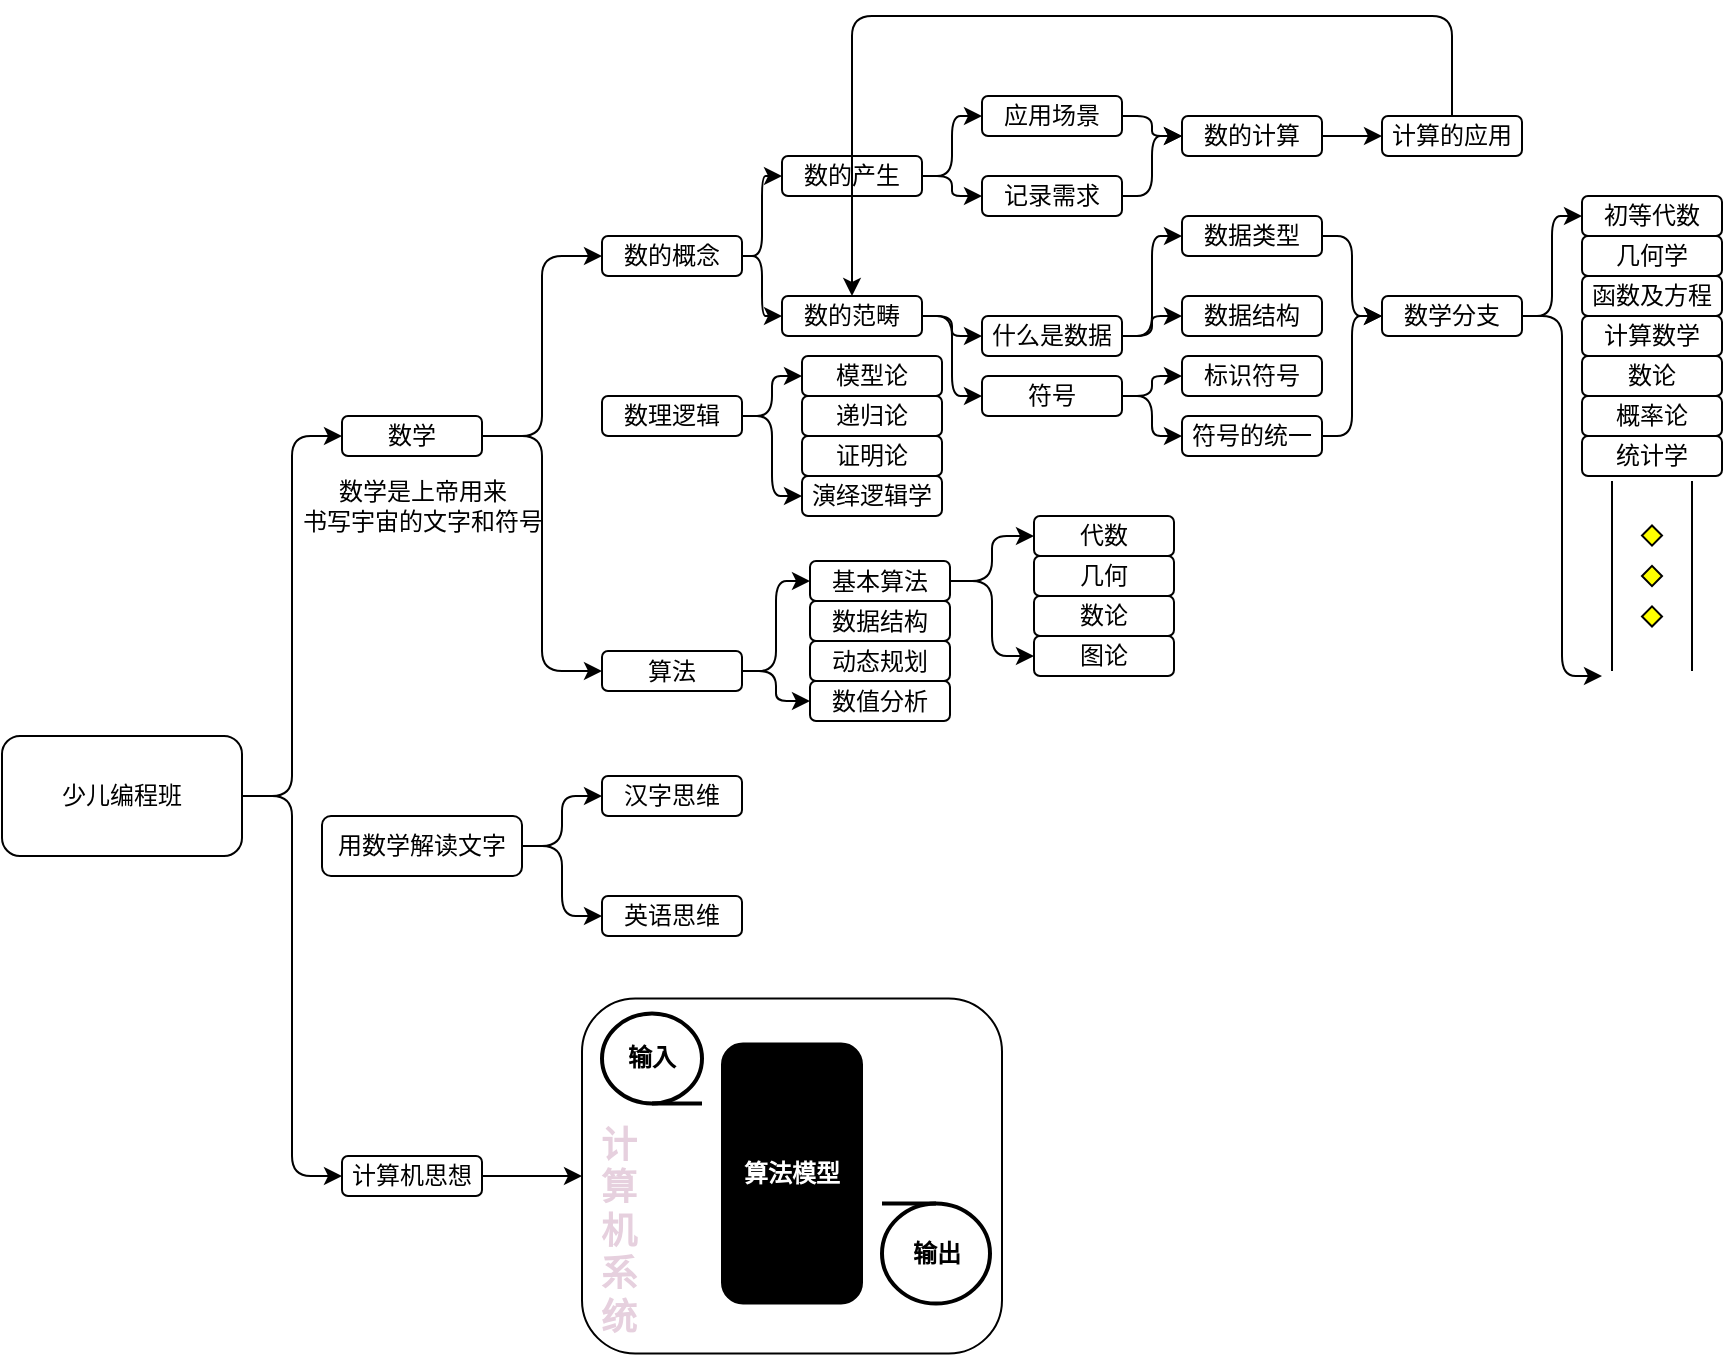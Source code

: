 <mxfile version="13.4.2" type="github">
  <diagram id="fXw8jaWQ0ao_zyZHoVfB" name="第 1 页">
    <mxGraphModel dx="1422" dy="772" grid="1" gridSize="10" guides="1" tooltips="1" connect="1" arrows="1" fold="1" page="1" pageScale="1" pageWidth="827" pageHeight="1169" math="0" shadow="0">
      <root>
        <mxCell id="0" />
        <mxCell id="1" parent="0" />
        <mxCell id="MxtHqCWYifeLRSX94nUC-1" value="少儿编程班" style="rounded=1;whiteSpace=wrap;html=1;" vertex="1" parent="1">
          <mxGeometry x="40" y="390" width="120" height="60" as="geometry" />
        </mxCell>
        <mxCell id="MxtHqCWYifeLRSX94nUC-2" value="数学" style="rounded=1;whiteSpace=wrap;html=1;" vertex="1" parent="1">
          <mxGeometry x="210" y="230" width="70" height="20" as="geometry" />
        </mxCell>
        <mxCell id="MxtHqCWYifeLRSX94nUC-3" value="汉字思维" style="rounded=1;whiteSpace=wrap;html=1;" vertex="1" parent="1">
          <mxGeometry x="340" y="410" width="70" height="20" as="geometry" />
        </mxCell>
        <mxCell id="MxtHqCWYifeLRSX94nUC-84" value="" style="edgeStyle=orthogonalEdgeStyle;rounded=0;orthogonalLoop=1;jettySize=auto;html=1;" edge="1" parent="1" source="MxtHqCWYifeLRSX94nUC-4" target="MxtHqCWYifeLRSX94nUC-82">
          <mxGeometry relative="1" as="geometry" />
        </mxCell>
        <mxCell id="MxtHqCWYifeLRSX94nUC-4" value="计算机思想" style="rounded=1;whiteSpace=wrap;html=1;" vertex="1" parent="1">
          <mxGeometry x="210" y="600" width="70" height="20" as="geometry" />
        </mxCell>
        <mxCell id="MxtHqCWYifeLRSX94nUC-5" value="数的概念" style="rounded=1;whiteSpace=wrap;html=1;" vertex="1" parent="1">
          <mxGeometry x="340" y="140" width="70" height="20" as="geometry" />
        </mxCell>
        <mxCell id="MxtHqCWYifeLRSX94nUC-6" value="数理逻辑" style="rounded=1;whiteSpace=wrap;html=1;" vertex="1" parent="1">
          <mxGeometry x="340" y="220" width="70" height="20" as="geometry" />
        </mxCell>
        <mxCell id="MxtHqCWYifeLRSX94nUC-7" value="算法" style="rounded=1;whiteSpace=wrap;html=1;" vertex="1" parent="1">
          <mxGeometry x="340" y="347.5" width="70" height="20" as="geometry" />
        </mxCell>
        <mxCell id="MxtHqCWYifeLRSX94nUC-9" value="数的产生" style="rounded=1;whiteSpace=wrap;html=1;" vertex="1" parent="1">
          <mxGeometry x="430" y="100" width="70" height="20" as="geometry" />
        </mxCell>
        <mxCell id="MxtHqCWYifeLRSX94nUC-10" value="应用场景" style="rounded=1;whiteSpace=wrap;html=1;" vertex="1" parent="1">
          <mxGeometry x="530" y="70" width="70" height="20" as="geometry" />
        </mxCell>
        <mxCell id="MxtHqCWYifeLRSX94nUC-11" value="数的范畴" style="rounded=1;whiteSpace=wrap;html=1;" vertex="1" parent="1">
          <mxGeometry x="430" y="170" width="70" height="20" as="geometry" />
        </mxCell>
        <mxCell id="MxtHqCWYifeLRSX94nUC-12" value="什么是数据" style="rounded=1;whiteSpace=wrap;html=1;" vertex="1" parent="1">
          <mxGeometry x="530" y="180" width="70" height="20" as="geometry" />
        </mxCell>
        <mxCell id="MxtHqCWYifeLRSX94nUC-13" value="数据类型" style="rounded=1;whiteSpace=wrap;html=1;" vertex="1" parent="1">
          <mxGeometry x="630" y="130" width="70" height="20" as="geometry" />
        </mxCell>
        <mxCell id="MxtHqCWYifeLRSX94nUC-14" value="数据结构" style="rounded=1;whiteSpace=wrap;html=1;" vertex="1" parent="1">
          <mxGeometry x="630" y="170" width="70" height="20" as="geometry" />
        </mxCell>
        <mxCell id="MxtHqCWYifeLRSX94nUC-15" value="符号" style="rounded=1;whiteSpace=wrap;html=1;" vertex="1" parent="1">
          <mxGeometry x="530" y="210" width="70" height="20" as="geometry" />
        </mxCell>
        <mxCell id="MxtHqCWYifeLRSX94nUC-16" value="标识符号" style="rounded=1;whiteSpace=wrap;html=1;" vertex="1" parent="1">
          <mxGeometry x="630" y="200" width="70" height="20" as="geometry" />
        </mxCell>
        <mxCell id="MxtHqCWYifeLRSX94nUC-17" value="符号的统一" style="rounded=1;whiteSpace=wrap;html=1;" vertex="1" parent="1">
          <mxGeometry x="630" y="230" width="70" height="20" as="geometry" />
        </mxCell>
        <mxCell id="MxtHqCWYifeLRSX94nUC-18" value="" style="edgeStyle=elbowEdgeStyle;elbow=horizontal;endArrow=classic;html=1;exitX=1;exitY=0.5;exitDx=0;exitDy=0;entryX=0;entryY=0.5;entryDx=0;entryDy=0;" edge="1" parent="1" source="MxtHqCWYifeLRSX94nUC-1" target="MxtHqCWYifeLRSX94nUC-2">
          <mxGeometry width="50" height="50" relative="1" as="geometry">
            <mxPoint x="170" y="430" as="sourcePoint" />
            <mxPoint x="220" y="380" as="targetPoint" />
          </mxGeometry>
        </mxCell>
        <mxCell id="MxtHqCWYifeLRSX94nUC-19" value="" style="edgeStyle=elbowEdgeStyle;elbow=horizontal;endArrow=classic;html=1;exitX=1;exitY=0.5;exitDx=0;exitDy=0;entryX=0;entryY=0.5;entryDx=0;entryDy=0;" edge="1" parent="1" source="MxtHqCWYifeLRSX94nUC-1" target="MxtHqCWYifeLRSX94nUC-4">
          <mxGeometry width="50" height="50" relative="1" as="geometry">
            <mxPoint x="180" y="430" as="sourcePoint" />
            <mxPoint x="220" y="250" as="targetPoint" />
          </mxGeometry>
        </mxCell>
        <mxCell id="MxtHqCWYifeLRSX94nUC-20" value="" style="edgeStyle=elbowEdgeStyle;elbow=horizontal;endArrow=classic;html=1;exitX=1;exitY=0.5;exitDx=0;exitDy=0;entryX=0;entryY=0.5;entryDx=0;entryDy=0;" edge="1" parent="1" source="MxtHqCWYifeLRSX94nUC-2" target="MxtHqCWYifeLRSX94nUC-5">
          <mxGeometry width="50" height="50" relative="1" as="geometry">
            <mxPoint x="190" y="440" as="sourcePoint" />
            <mxPoint x="230" y="260" as="targetPoint" />
          </mxGeometry>
        </mxCell>
        <mxCell id="MxtHqCWYifeLRSX94nUC-21" value="" style="edgeStyle=elbowEdgeStyle;elbow=horizontal;endArrow=classic;html=1;exitX=1;exitY=0.5;exitDx=0;exitDy=0;entryX=0;entryY=0.5;entryDx=0;entryDy=0;" edge="1" parent="1" source="MxtHqCWYifeLRSX94nUC-2" target="MxtHqCWYifeLRSX94nUC-7">
          <mxGeometry width="50" height="50" relative="1" as="geometry">
            <mxPoint x="200" y="450" as="sourcePoint" />
            <mxPoint x="340" y="400" as="targetPoint" />
          </mxGeometry>
        </mxCell>
        <mxCell id="MxtHqCWYifeLRSX94nUC-22" value="" style="edgeStyle=elbowEdgeStyle;elbow=horizontal;endArrow=classic;html=1;exitX=1;exitY=0.5;exitDx=0;exitDy=0;entryX=0;entryY=0.5;entryDx=0;entryDy=0;" edge="1" parent="1" source="MxtHqCWYifeLRSX94nUC-5" target="MxtHqCWYifeLRSX94nUC-9">
          <mxGeometry width="50" height="50" relative="1" as="geometry">
            <mxPoint x="210" y="460" as="sourcePoint" />
            <mxPoint x="250" y="280" as="targetPoint" />
          </mxGeometry>
        </mxCell>
        <mxCell id="MxtHqCWYifeLRSX94nUC-23" value="" style="edgeStyle=elbowEdgeStyle;elbow=horizontal;endArrow=classic;html=1;exitX=1;exitY=0.5;exitDx=0;exitDy=0;entryX=0;entryY=0.5;entryDx=0;entryDy=0;" edge="1" parent="1" source="MxtHqCWYifeLRSX94nUC-5" target="MxtHqCWYifeLRSX94nUC-11">
          <mxGeometry width="50" height="50" relative="1" as="geometry">
            <mxPoint x="220" y="470" as="sourcePoint" />
            <mxPoint x="260" y="290" as="targetPoint" />
          </mxGeometry>
        </mxCell>
        <mxCell id="MxtHqCWYifeLRSX94nUC-24" value="" style="edgeStyle=elbowEdgeStyle;elbow=horizontal;endArrow=classic;html=1;exitX=1;exitY=0.5;exitDx=0;exitDy=0;entryX=0;entryY=0.5;entryDx=0;entryDy=0;" edge="1" parent="1" source="MxtHqCWYifeLRSX94nUC-9" target="MxtHqCWYifeLRSX94nUC-10">
          <mxGeometry width="50" height="50" relative="1" as="geometry">
            <mxPoint x="230" y="480" as="sourcePoint" />
            <mxPoint x="270" y="300" as="targetPoint" />
          </mxGeometry>
        </mxCell>
        <mxCell id="MxtHqCWYifeLRSX94nUC-25" value="" style="edgeStyle=elbowEdgeStyle;elbow=horizontal;endArrow=classic;html=1;exitX=1;exitY=0.5;exitDx=0;exitDy=0;entryX=0;entryY=0.5;entryDx=0;entryDy=0;" edge="1" parent="1" source="MxtHqCWYifeLRSX94nUC-11" target="MxtHqCWYifeLRSX94nUC-15">
          <mxGeometry width="50" height="50" relative="1" as="geometry">
            <mxPoint x="240" y="490" as="sourcePoint" />
            <mxPoint x="280" y="310" as="targetPoint" />
          </mxGeometry>
        </mxCell>
        <mxCell id="MxtHqCWYifeLRSX94nUC-26" value="" style="edgeStyle=elbowEdgeStyle;elbow=horizontal;endArrow=classic;html=1;exitX=1;exitY=0.5;exitDx=0;exitDy=0;entryX=0;entryY=0.5;entryDx=0;entryDy=0;" edge="1" parent="1" source="MxtHqCWYifeLRSX94nUC-11" target="MxtHqCWYifeLRSX94nUC-12">
          <mxGeometry width="50" height="50" relative="1" as="geometry">
            <mxPoint x="250" y="500" as="sourcePoint" />
            <mxPoint x="290" y="320" as="targetPoint" />
          </mxGeometry>
        </mxCell>
        <mxCell id="MxtHqCWYifeLRSX94nUC-27" value="" style="edgeStyle=elbowEdgeStyle;elbow=horizontal;endArrow=classic;html=1;exitX=1;exitY=0.5;exitDx=0;exitDy=0;entryX=0;entryY=0.5;entryDx=0;entryDy=0;" edge="1" parent="1" source="MxtHqCWYifeLRSX94nUC-12" target="MxtHqCWYifeLRSX94nUC-13">
          <mxGeometry width="50" height="50" relative="1" as="geometry">
            <mxPoint x="260" y="510" as="sourcePoint" />
            <mxPoint x="300" y="330" as="targetPoint" />
          </mxGeometry>
        </mxCell>
        <mxCell id="MxtHqCWYifeLRSX94nUC-28" value="" style="edgeStyle=elbowEdgeStyle;elbow=horizontal;endArrow=classic;html=1;exitX=1;exitY=0.5;exitDx=0;exitDy=0;entryX=0;entryY=0.5;entryDx=0;entryDy=0;" edge="1" parent="1" source="MxtHqCWYifeLRSX94nUC-15" target="MxtHqCWYifeLRSX94nUC-17">
          <mxGeometry width="50" height="50" relative="1" as="geometry">
            <mxPoint x="270" y="520" as="sourcePoint" />
            <mxPoint x="310" y="340" as="targetPoint" />
          </mxGeometry>
        </mxCell>
        <mxCell id="MxtHqCWYifeLRSX94nUC-29" value="" style="edgeStyle=elbowEdgeStyle;elbow=horizontal;endArrow=classic;html=1;entryX=0;entryY=0.5;entryDx=0;entryDy=0;exitX=1;exitY=0.5;exitDx=0;exitDy=0;" edge="1" parent="1" source="MxtHqCWYifeLRSX94nUC-12" target="MxtHqCWYifeLRSX94nUC-14">
          <mxGeometry width="50" height="50" relative="1" as="geometry">
            <mxPoint x="600" y="160" as="sourcePoint" />
            <mxPoint x="320" y="350" as="targetPoint" />
          </mxGeometry>
        </mxCell>
        <mxCell id="MxtHqCWYifeLRSX94nUC-30" value="" style="edgeStyle=elbowEdgeStyle;elbow=horizontal;endArrow=classic;html=1;exitX=1;exitY=0.5;exitDx=0;exitDy=0;entryX=0;entryY=0.5;entryDx=0;entryDy=0;" edge="1" parent="1" source="MxtHqCWYifeLRSX94nUC-15" target="MxtHqCWYifeLRSX94nUC-16">
          <mxGeometry width="50" height="50" relative="1" as="geometry">
            <mxPoint x="290" y="540" as="sourcePoint" />
            <mxPoint x="330" y="360" as="targetPoint" />
          </mxGeometry>
        </mxCell>
        <mxCell id="MxtHqCWYifeLRSX94nUC-31" value="记录需求" style="rounded=1;whiteSpace=wrap;html=1;" vertex="1" parent="1">
          <mxGeometry x="530" y="110" width="70" height="20" as="geometry" />
        </mxCell>
        <mxCell id="MxtHqCWYifeLRSX94nUC-32" value="" style="edgeStyle=elbowEdgeStyle;elbow=horizontal;endArrow=classic;html=1;entryX=0;entryY=0.5;entryDx=0;entryDy=0;" edge="1" parent="1" target="MxtHqCWYifeLRSX94nUC-31">
          <mxGeometry width="50" height="50" relative="1" as="geometry">
            <mxPoint x="500" y="110" as="sourcePoint" />
            <mxPoint x="540" y="90" as="targetPoint" />
          </mxGeometry>
        </mxCell>
        <mxCell id="MxtHqCWYifeLRSX94nUC-33" value="数的计算" style="rounded=1;whiteSpace=wrap;html=1;" vertex="1" parent="1">
          <mxGeometry x="630" y="80" width="70" height="20" as="geometry" />
        </mxCell>
        <mxCell id="MxtHqCWYifeLRSX94nUC-34" value="" style="edgeStyle=elbowEdgeStyle;elbow=horizontal;endArrow=classic;html=1;exitX=1;exitY=0.5;exitDx=0;exitDy=0;entryX=0;entryY=0.5;entryDx=0;entryDy=0;" edge="1" parent="1" source="MxtHqCWYifeLRSX94nUC-31" target="MxtHqCWYifeLRSX94nUC-33">
          <mxGeometry width="50" height="50" relative="1" as="geometry">
            <mxPoint x="610" y="200" as="sourcePoint" />
            <mxPoint x="640" y="150" as="targetPoint" />
          </mxGeometry>
        </mxCell>
        <mxCell id="MxtHqCWYifeLRSX94nUC-36" value="计算的应用" style="rounded=1;whiteSpace=wrap;html=1;" vertex="1" parent="1">
          <mxGeometry x="730" y="80" width="70" height="20" as="geometry" />
        </mxCell>
        <mxCell id="MxtHqCWYifeLRSX94nUC-37" value="" style="edgeStyle=elbowEdgeStyle;elbow=horizontal;endArrow=classic;html=1;exitX=1;exitY=0.5;exitDx=0;exitDy=0;" edge="1" parent="1" source="MxtHqCWYifeLRSX94nUC-10">
          <mxGeometry width="50" height="50" relative="1" as="geometry">
            <mxPoint x="610" y="130" as="sourcePoint" />
            <mxPoint x="630" y="90" as="targetPoint" />
          </mxGeometry>
        </mxCell>
        <mxCell id="MxtHqCWYifeLRSX94nUC-38" value="" style="edgeStyle=elbowEdgeStyle;elbow=horizontal;endArrow=classic;html=1;exitX=1;exitY=0.5;exitDx=0;exitDy=0;entryX=0;entryY=0.5;entryDx=0;entryDy=0;" edge="1" parent="1" source="MxtHqCWYifeLRSX94nUC-33" target="MxtHqCWYifeLRSX94nUC-36">
          <mxGeometry width="50" height="50" relative="1" as="geometry">
            <mxPoint x="610" y="130" as="sourcePoint" />
            <mxPoint x="640" y="100" as="targetPoint" />
          </mxGeometry>
        </mxCell>
        <mxCell id="MxtHqCWYifeLRSX94nUC-39" value="" style="edgeStyle=elbowEdgeStyle;elbow=horizontal;endArrow=classic;html=1;exitX=0.5;exitY=0;exitDx=0;exitDy=0;entryX=0.5;entryY=0;entryDx=0;entryDy=0;" edge="1" parent="1" source="MxtHqCWYifeLRSX94nUC-36" target="MxtHqCWYifeLRSX94nUC-11">
          <mxGeometry width="50" height="50" relative="1" as="geometry">
            <mxPoint x="620" y="140" as="sourcePoint" />
            <mxPoint x="650" y="110" as="targetPoint" />
            <Array as="points">
              <mxPoint x="800" y="30" />
              <mxPoint x="610" y="30" />
              <mxPoint x="830" y="120" />
              <mxPoint x="765" y="140" />
            </Array>
          </mxGeometry>
        </mxCell>
        <mxCell id="MxtHqCWYifeLRSX94nUC-40" value="数学分支" style="rounded=1;whiteSpace=wrap;html=1;" vertex="1" parent="1">
          <mxGeometry x="730" y="170" width="70" height="20" as="geometry" />
        </mxCell>
        <mxCell id="MxtHqCWYifeLRSX94nUC-41" value="" style="edgeStyle=elbowEdgeStyle;elbow=horizontal;endArrow=classic;html=1;exitX=1;exitY=0.5;exitDx=0;exitDy=0;entryX=0;entryY=0.5;entryDx=0;entryDy=0;" edge="1" parent="1" source="MxtHqCWYifeLRSX94nUC-13" target="MxtHqCWYifeLRSX94nUC-40">
          <mxGeometry width="50" height="50" relative="1" as="geometry">
            <mxPoint x="610" y="200" as="sourcePoint" />
            <mxPoint x="640" y="150" as="targetPoint" />
          </mxGeometry>
        </mxCell>
        <mxCell id="MxtHqCWYifeLRSX94nUC-42" value="" style="edgeStyle=elbowEdgeStyle;elbow=horizontal;endArrow=classic;html=1;exitX=1;exitY=0.5;exitDx=0;exitDy=0;entryX=0;entryY=0.5;entryDx=0;entryDy=0;" edge="1" parent="1" source="MxtHqCWYifeLRSX94nUC-17" target="MxtHqCWYifeLRSX94nUC-40">
          <mxGeometry width="50" height="50" relative="1" as="geometry">
            <mxPoint x="710" y="150" as="sourcePoint" />
            <mxPoint x="740" y="190" as="targetPoint" />
          </mxGeometry>
        </mxCell>
        <mxCell id="MxtHqCWYifeLRSX94nUC-43" value="初等代数" style="rounded=1;whiteSpace=wrap;html=1;" vertex="1" parent="1">
          <mxGeometry x="830" y="120" width="70" height="20" as="geometry" />
        </mxCell>
        <mxCell id="MxtHqCWYifeLRSX94nUC-44" value="几何学" style="rounded=1;whiteSpace=wrap;html=1;" vertex="1" parent="1">
          <mxGeometry x="830" y="140" width="70" height="20" as="geometry" />
        </mxCell>
        <mxCell id="MxtHqCWYifeLRSX94nUC-45" value="函数及方程" style="rounded=1;whiteSpace=wrap;html=1;" vertex="1" parent="1">
          <mxGeometry x="830" y="160" width="70" height="20" as="geometry" />
        </mxCell>
        <mxCell id="MxtHqCWYifeLRSX94nUC-46" value="数论" style="rounded=1;whiteSpace=wrap;html=1;" vertex="1" parent="1">
          <mxGeometry x="830" y="200" width="70" height="20" as="geometry" />
        </mxCell>
        <mxCell id="MxtHqCWYifeLRSX94nUC-47" value="概率论" style="rounded=1;whiteSpace=wrap;html=1;" vertex="1" parent="1">
          <mxGeometry x="830" y="220" width="70" height="20" as="geometry" />
        </mxCell>
        <mxCell id="MxtHqCWYifeLRSX94nUC-48" value="统计学" style="rounded=1;whiteSpace=wrap;html=1;" vertex="1" parent="1">
          <mxGeometry x="830" y="240" width="70" height="20" as="geometry" />
        </mxCell>
        <mxCell id="MxtHqCWYifeLRSX94nUC-49" value="计算数学" style="rounded=1;whiteSpace=wrap;html=1;" vertex="1" parent="1">
          <mxGeometry x="830" y="180" width="70" height="20" as="geometry" />
        </mxCell>
        <mxCell id="MxtHqCWYifeLRSX94nUC-50" value="" style="edgeStyle=elbowEdgeStyle;elbow=horizontal;endArrow=classic;html=1;exitX=1;exitY=0.5;exitDx=0;exitDy=0;entryX=0;entryY=0.5;entryDx=0;entryDy=0;" edge="1" parent="1" source="MxtHqCWYifeLRSX94nUC-40" target="MxtHqCWYifeLRSX94nUC-43">
          <mxGeometry width="50" height="50" relative="1" as="geometry">
            <mxPoint x="610" y="200" as="sourcePoint" />
            <mxPoint x="640" y="150" as="targetPoint" />
          </mxGeometry>
        </mxCell>
        <mxCell id="MxtHqCWYifeLRSX94nUC-51" value="" style="edgeStyle=elbowEdgeStyle;elbow=horizontal;endArrow=classic;html=1;exitX=1;exitY=0.5;exitDx=0;exitDy=0;" edge="1" parent="1" source="MxtHqCWYifeLRSX94nUC-40">
          <mxGeometry width="50" height="50" relative="1" as="geometry">
            <mxPoint x="620" y="210" as="sourcePoint" />
            <mxPoint x="840" y="360" as="targetPoint" />
            <Array as="points">
              <mxPoint x="820" y="280" />
            </Array>
          </mxGeometry>
        </mxCell>
        <mxCell id="MxtHqCWYifeLRSX94nUC-52" value="" style="verticalLabelPosition=bottom;verticalAlign=top;html=1;shape=mxgraph.flowchart.parallel_mode;pointerEvents=1;rotation=90;" vertex="1" parent="1">
          <mxGeometry x="817.5" y="290" width="95" height="40" as="geometry" />
        </mxCell>
        <mxCell id="MxtHqCWYifeLRSX94nUC-53" value="模型论" style="rounded=1;whiteSpace=wrap;html=1;" vertex="1" parent="1">
          <mxGeometry x="440" y="200" width="70" height="20" as="geometry" />
        </mxCell>
        <mxCell id="MxtHqCWYifeLRSX94nUC-54" value="递归论" style="rounded=1;whiteSpace=wrap;html=1;" vertex="1" parent="1">
          <mxGeometry x="440" y="220" width="70" height="20" as="geometry" />
        </mxCell>
        <mxCell id="MxtHqCWYifeLRSX94nUC-55" value="证明论" style="rounded=1;whiteSpace=wrap;html=1;" vertex="1" parent="1">
          <mxGeometry x="440" y="240" width="70" height="20" as="geometry" />
        </mxCell>
        <mxCell id="MxtHqCWYifeLRSX94nUC-56" value="演绎逻辑学" style="rounded=1;whiteSpace=wrap;html=1;" vertex="1" parent="1">
          <mxGeometry x="440" y="260" width="70" height="20" as="geometry" />
        </mxCell>
        <mxCell id="MxtHqCWYifeLRSX94nUC-57" value="" style="edgeStyle=elbowEdgeStyle;elbow=horizontal;endArrow=classic;html=1;exitX=1;exitY=0.5;exitDx=0;exitDy=0;entryX=0;entryY=0.5;entryDx=0;entryDy=0;" edge="1" parent="1" source="MxtHqCWYifeLRSX94nUC-6" target="MxtHqCWYifeLRSX94nUC-53">
          <mxGeometry width="50" height="50" relative="1" as="geometry">
            <mxPoint x="420" y="160" as="sourcePoint" />
            <mxPoint x="440" y="120" as="targetPoint" />
          </mxGeometry>
        </mxCell>
        <mxCell id="MxtHqCWYifeLRSX94nUC-58" value="" style="edgeStyle=elbowEdgeStyle;elbow=horizontal;endArrow=classic;html=1;exitX=1;exitY=0.5;exitDx=0;exitDy=0;entryX=0;entryY=0.5;entryDx=0;entryDy=0;" edge="1" parent="1" source="MxtHqCWYifeLRSX94nUC-6" target="MxtHqCWYifeLRSX94nUC-56">
          <mxGeometry width="50" height="50" relative="1" as="geometry">
            <mxPoint x="430" y="170" as="sourcePoint" />
            <mxPoint x="450" y="130" as="targetPoint" />
          </mxGeometry>
        </mxCell>
        <mxCell id="2" value="数学是上帝用来&lt;br&gt;书写宇宙的文字和符号" style="text;html=1;align=center;verticalAlign=middle;resizable=0;points=[];autosize=1;" vertex="1" parent="1">
          <mxGeometry x="180" y="260" width="140" height="30" as="geometry" />
        </mxCell>
        <mxCell id="MxtHqCWYifeLRSX94nUC-59" value="基本算法" style="rounded=1;whiteSpace=wrap;html=1;" vertex="1" parent="1">
          <mxGeometry x="444" y="302.5" width="70" height="20" as="geometry" />
        </mxCell>
        <mxCell id="MxtHqCWYifeLRSX94nUC-60" value="图论" style="rounded=1;whiteSpace=wrap;html=1;" vertex="1" parent="1">
          <mxGeometry x="556" y="340" width="70" height="20" as="geometry" />
        </mxCell>
        <mxCell id="MxtHqCWYifeLRSX94nUC-61" value="几何" style="rounded=1;whiteSpace=wrap;html=1;" vertex="1" parent="1">
          <mxGeometry x="556" y="300" width="70" height="20" as="geometry" />
        </mxCell>
        <mxCell id="MxtHqCWYifeLRSX94nUC-62" value="数论" style="rounded=1;whiteSpace=wrap;html=1;" vertex="1" parent="1">
          <mxGeometry x="556" y="320" width="70" height="20" as="geometry" />
        </mxCell>
        <mxCell id="MxtHqCWYifeLRSX94nUC-63" value="代数" style="rounded=1;whiteSpace=wrap;html=1;" vertex="1" parent="1">
          <mxGeometry x="556" y="280" width="70" height="20" as="geometry" />
        </mxCell>
        <mxCell id="MxtHqCWYifeLRSX94nUC-64" value="数据结构" style="rounded=1;whiteSpace=wrap;html=1;" vertex="1" parent="1">
          <mxGeometry x="444" y="322.5" width="70" height="20" as="geometry" />
        </mxCell>
        <mxCell id="MxtHqCWYifeLRSX94nUC-65" value="动态规划" style="rounded=1;whiteSpace=wrap;html=1;" vertex="1" parent="1">
          <mxGeometry x="444" y="342.5" width="70" height="20" as="geometry" />
        </mxCell>
        <mxCell id="MxtHqCWYifeLRSX94nUC-66" value="数值分析" style="rounded=1;whiteSpace=wrap;html=1;" vertex="1" parent="1">
          <mxGeometry x="444" y="362.5" width="70" height="20" as="geometry" />
        </mxCell>
        <mxCell id="MxtHqCWYifeLRSX94nUC-67" value="" style="edgeStyle=elbowEdgeStyle;elbow=horizontal;endArrow=classic;html=1;exitX=1;exitY=0.5;exitDx=0;exitDy=0;entryX=0;entryY=0.5;entryDx=0;entryDy=0;" edge="1" parent="1" source="MxtHqCWYifeLRSX94nUC-7" target="MxtHqCWYifeLRSX94nUC-59">
          <mxGeometry width="50" height="50" relative="1" as="geometry">
            <mxPoint x="414" y="412.5" as="sourcePoint" />
            <mxPoint x="454" y="292.5" as="targetPoint" />
          </mxGeometry>
        </mxCell>
        <mxCell id="MxtHqCWYifeLRSX94nUC-68" value="" style="edgeStyle=elbowEdgeStyle;elbow=horizontal;endArrow=classic;html=1;exitX=1;exitY=0.5;exitDx=0;exitDy=0;entryX=0;entryY=0.5;entryDx=0;entryDy=0;" edge="1" parent="1" source="MxtHqCWYifeLRSX94nUC-59" target="MxtHqCWYifeLRSX94nUC-63">
          <mxGeometry width="50" height="50" relative="1" as="geometry">
            <mxPoint x="530" y="385" as="sourcePoint" />
            <mxPoint x="476" y="320" as="targetPoint" />
          </mxGeometry>
        </mxCell>
        <mxCell id="MxtHqCWYifeLRSX94nUC-69" value="" style="edgeStyle=elbowEdgeStyle;elbow=horizontal;endArrow=classic;html=1;exitX=1;exitY=0.5;exitDx=0;exitDy=0;entryX=0;entryY=0.5;entryDx=0;entryDy=0;" edge="1" parent="1" source="MxtHqCWYifeLRSX94nUC-59" target="MxtHqCWYifeLRSX94nUC-60">
          <mxGeometry width="50" height="50" relative="1" as="geometry">
            <mxPoint x="530" y="385" as="sourcePoint" />
            <mxPoint x="486" y="330" as="targetPoint" />
          </mxGeometry>
        </mxCell>
        <mxCell id="MxtHqCWYifeLRSX94nUC-70" value="" style="edgeStyle=elbowEdgeStyle;elbow=horizontal;endArrow=classic;html=1;entryX=0;entryY=0.5;entryDx=0;entryDy=0;exitX=1;exitY=0.5;exitDx=0;exitDy=0;" edge="1" parent="1" source="MxtHqCWYifeLRSX94nUC-7" target="MxtHqCWYifeLRSX94nUC-66">
          <mxGeometry width="50" height="50" relative="1" as="geometry">
            <mxPoint x="414" y="412.5" as="sourcePoint" />
            <mxPoint x="484" y="322.5" as="targetPoint" />
          </mxGeometry>
        </mxCell>
        <mxCell id="MxtHqCWYifeLRSX94nUC-77" value="用数学解读文字" style="rounded=1;whiteSpace=wrap;html=1;" vertex="1" parent="1">
          <mxGeometry x="200" y="430" width="100" height="30" as="geometry" />
        </mxCell>
        <mxCell id="MxtHqCWYifeLRSX94nUC-78" value="英语思维" style="rounded=1;whiteSpace=wrap;html=1;" vertex="1" parent="1">
          <mxGeometry x="340" y="470" width="70" height="20" as="geometry" />
        </mxCell>
        <mxCell id="MxtHqCWYifeLRSX94nUC-79" value="" style="edgeStyle=elbowEdgeStyle;elbow=horizontal;endArrow=classic;html=1;exitX=1;exitY=0.5;exitDx=0;exitDy=0;entryX=0;entryY=0.5;entryDx=0;entryDy=0;" edge="1" parent="1" source="MxtHqCWYifeLRSX94nUC-77" target="MxtHqCWYifeLRSX94nUC-3">
          <mxGeometry width="50" height="50" relative="1" as="geometry">
            <mxPoint x="290" y="250" as="sourcePoint" />
            <mxPoint x="350" y="367.5" as="targetPoint" />
          </mxGeometry>
        </mxCell>
        <mxCell id="MxtHqCWYifeLRSX94nUC-80" value="" style="edgeStyle=elbowEdgeStyle;elbow=horizontal;endArrow=classic;html=1;exitX=1;exitY=0.5;exitDx=0;exitDy=0;entryX=0;entryY=0.5;entryDx=0;entryDy=0;" edge="1" parent="1" source="MxtHqCWYifeLRSX94nUC-77" target="MxtHqCWYifeLRSX94nUC-78">
          <mxGeometry width="50" height="50" relative="1" as="geometry">
            <mxPoint x="310" y="455" as="sourcePoint" />
            <mxPoint x="350" y="430" as="targetPoint" />
          </mxGeometry>
        </mxCell>
        <mxCell id="MxtHqCWYifeLRSX94nUC-83" value="" style="group" vertex="1" connectable="0" parent="1">
          <mxGeometry x="330" y="521.25" width="210" height="177.5" as="geometry" />
        </mxCell>
        <mxCell id="MxtHqCWYifeLRSX94nUC-82" value="" style="rounded=1;whiteSpace=wrap;html=1;" vertex="1" parent="MxtHqCWYifeLRSX94nUC-83">
          <mxGeometry width="210" height="177.5" as="geometry" />
        </mxCell>
        <mxCell id="MxtHqCWYifeLRSX94nUC-71" value="&lt;b&gt;&lt;font color=&quot;#ffffff&quot;&gt;算法模型&lt;/font&gt;&lt;/b&gt;" style="rounded=1;whiteSpace=wrap;html=1;fillColor=#000000;" vertex="1" parent="MxtHqCWYifeLRSX94nUC-83">
          <mxGeometry x="70" y="22.5" width="70" height="130" as="geometry" />
        </mxCell>
        <mxCell id="MxtHqCWYifeLRSX94nUC-72" value="&lt;b&gt;输入&lt;/b&gt;" style="strokeWidth=2;html=1;shape=mxgraph.flowchart.sequential_data;whiteSpace=wrap;" vertex="1" parent="MxtHqCWYifeLRSX94nUC-83">
          <mxGeometry x="10" y="7.5" width="50" height="45" as="geometry" />
        </mxCell>
        <mxCell id="MxtHqCWYifeLRSX94nUC-76" value="" style="group" vertex="1" connectable="0" parent="MxtHqCWYifeLRSX94nUC-83">
          <mxGeometry x="150" y="102.5" width="54" height="50" as="geometry" />
        </mxCell>
        <mxCell id="MxtHqCWYifeLRSX94nUC-74" value="" style="strokeWidth=2;html=1;shape=mxgraph.flowchart.sequential_data;whiteSpace=wrap;rotation=-180;" vertex="1" parent="MxtHqCWYifeLRSX94nUC-76">
          <mxGeometry width="54" height="50" as="geometry" />
        </mxCell>
        <mxCell id="MxtHqCWYifeLRSX94nUC-75" value="&lt;b&gt;输出&lt;/b&gt;" style="text;html=1;align=center;verticalAlign=middle;resizable=0;points=[];autosize=1;" vertex="1" parent="MxtHqCWYifeLRSX94nUC-76">
          <mxGeometry x="7" y="15" width="40" height="20" as="geometry" />
        </mxCell>
        <mxCell id="MxtHqCWYifeLRSX94nUC-85" value="&lt;b&gt;&lt;font style=&quot;font-size: 18px&quot; color=&quot;#e6d0de&quot;&gt;计&lt;br&gt;算&lt;br&gt;机&lt;br&gt;系&lt;br&gt;统&lt;/font&gt;&lt;/b&gt;" style="text;html=1;align=center;verticalAlign=middle;resizable=0;points=[];autosize=1;" vertex="1" parent="MxtHqCWYifeLRSX94nUC-83">
          <mxGeometry x="3" y="71.75" width="30" height="90" as="geometry" />
        </mxCell>
      </root>
    </mxGraphModel>
  </diagram>
</mxfile>
